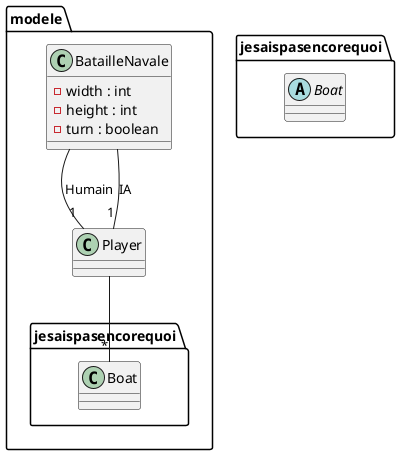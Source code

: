 @startuml

package modele {

    class Player {

    }
    Player --"*" jesaispasencorequoi.Boat

    class BatailleNavale {
        - width : int
        - height : int
        - turn : boolean
    }
    BatailleNavale --"1" Player : "Humain"
    BatailleNavale --"1" Player : "IA"
}

package jesaispasencorequoi {
    abstract class Boat
}

@enduml